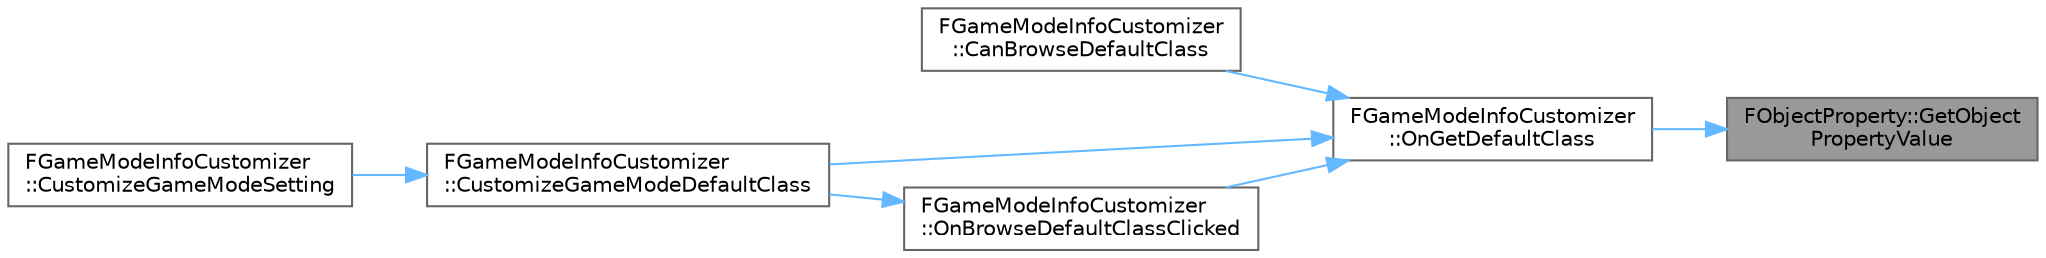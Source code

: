 digraph "FObjectProperty::GetObjectPropertyValue"
{
 // INTERACTIVE_SVG=YES
 // LATEX_PDF_SIZE
  bgcolor="transparent";
  edge [fontname=Helvetica,fontsize=10,labelfontname=Helvetica,labelfontsize=10];
  node [fontname=Helvetica,fontsize=10,shape=box,height=0.2,width=0.4];
  rankdir="RL";
  Node1 [id="Node000001",label="FObjectProperty::GetObject\lPropertyValue",height=0.2,width=0.4,color="gray40", fillcolor="grey60", style="filled", fontcolor="black",tooltip=" "];
  Node1 -> Node2 [id="edge1_Node000001_Node000002",dir="back",color="steelblue1",style="solid",tooltip=" "];
  Node2 [id="Node000002",label="FGameModeInfoCustomizer\l::OnGetDefaultClass",height=0.2,width=0.4,color="grey40", fillcolor="white", style="filled",URL="$d8/d99/classFGameModeInfoCustomizer.html#ae70cc0445daafb48bf878afa4117e04a",tooltip="Find the current default class by property name."];
  Node2 -> Node3 [id="edge2_Node000002_Node000003",dir="back",color="steelblue1",style="solid",tooltip=" "];
  Node3 [id="Node000003",label="FGameModeInfoCustomizer\l::CanBrowseDefaultClass",height=0.2,width=0.4,color="grey40", fillcolor="white", style="filled",URL="$d8/d99/classFGameModeInfoCustomizer.html#adb938be48350e148069517baa1285cae",tooltip=" "];
  Node2 -> Node4 [id="edge3_Node000002_Node000004",dir="back",color="steelblue1",style="solid",tooltip=" "];
  Node4 [id="Node000004",label="FGameModeInfoCustomizer\l::CustomizeGameModeDefaultClass",height=0.2,width=0.4,color="grey40", fillcolor="white", style="filled",URL="$d8/d99/classFGameModeInfoCustomizer.html#a74d406f84c5b9f70518e8d34579a603e",tooltip="Create widget fo modifying a default class within the current GameMode."];
  Node4 -> Node5 [id="edge4_Node000004_Node000005",dir="back",color="steelblue1",style="solid",tooltip=" "];
  Node5 [id="Node000005",label="FGameModeInfoCustomizer\l::CustomizeGameModeSetting",height=0.2,width=0.4,color="grey40", fillcolor="white", style="filled",URL="$d8/d99/classFGameModeInfoCustomizer.html#ad7c2b7a819accac445cba2e1433a3540",tooltip="Add special customization for the GameMode setting."];
  Node2 -> Node6 [id="edge5_Node000002_Node000006",dir="back",color="steelblue1",style="solid",tooltip=" "];
  Node6 [id="Node000006",label="FGameModeInfoCustomizer\l::OnBrowseDefaultClassClicked",height=0.2,width=0.4,color="grey40", fillcolor="white", style="filled",URL="$d8/d99/classFGameModeInfoCustomizer.html#ade2a81c392edec8282adfc6e30cab81d",tooltip=" "];
  Node6 -> Node4 [id="edge6_Node000006_Node000004",dir="back",color="steelblue1",style="solid",tooltip=" "];
}
